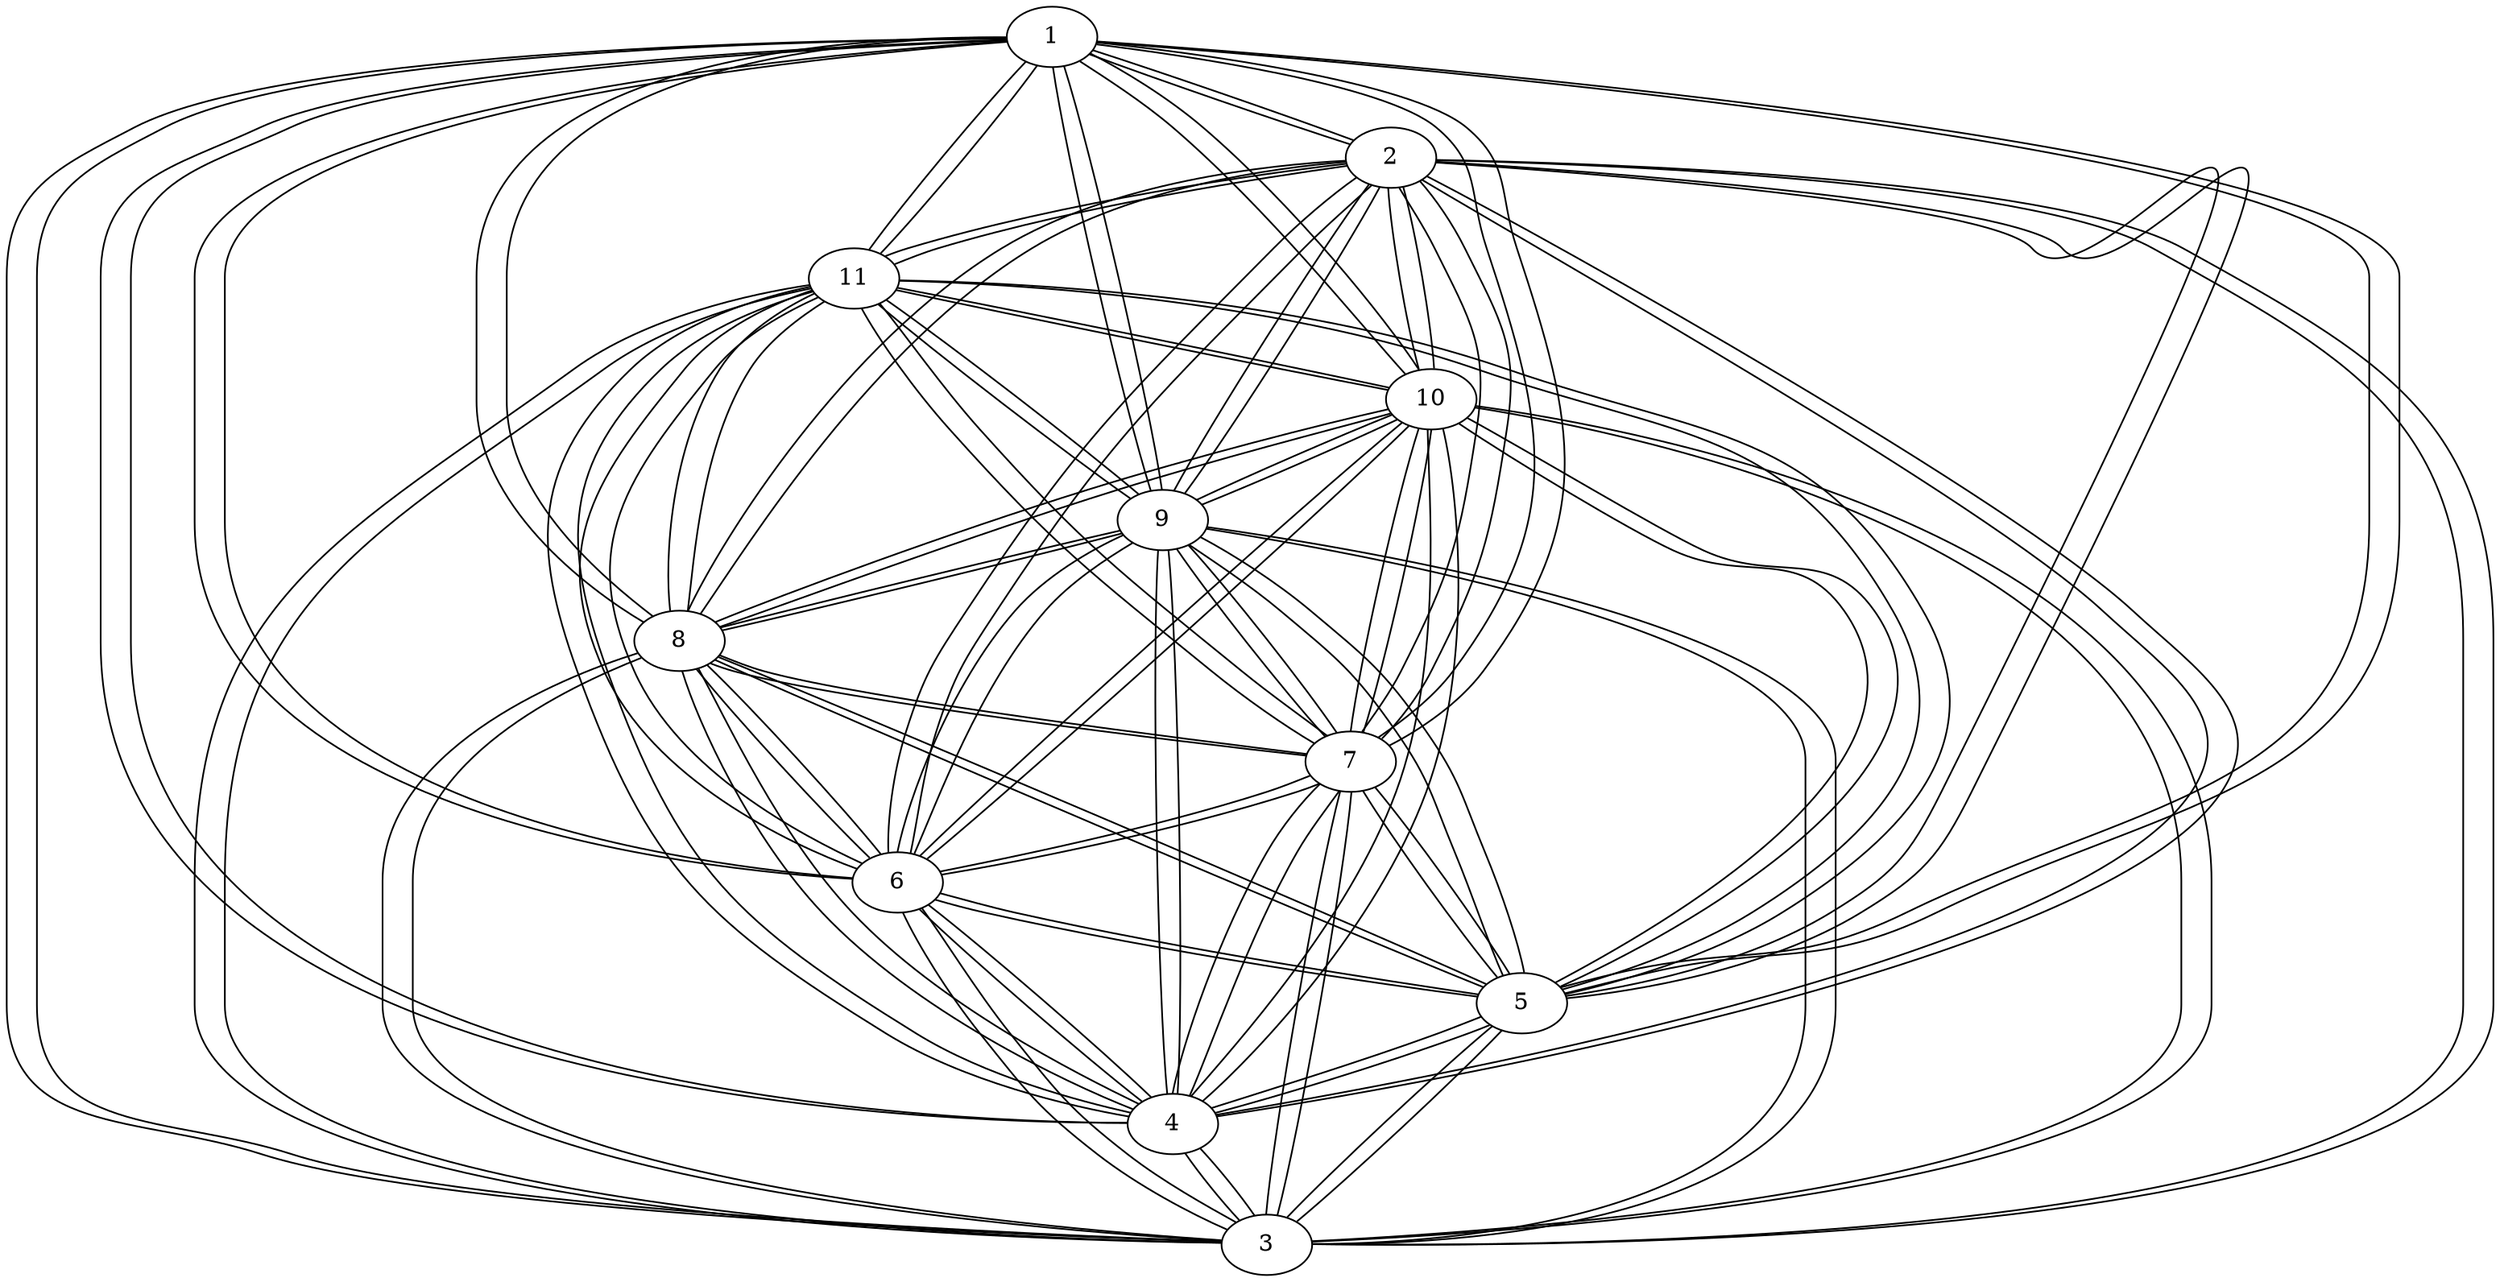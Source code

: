 graph graphname {
    1;
    2;
    3;
    4;
    5;
    6;
    7;
    8;
    9;
    10;
    11;
    1 -- 2;
    1 -- 3;
    1 -- 4;
    1 -- 5;
    1 -- 6;
    1 -- 7;
    1 -- 8;
    1 -- 9;
    1 -- 10;
    1 -- 11;
    2 -- 1;
    2 -- 3;
    2 -- 4;
    2 -- 5;
    2 -- 6;
    2 -- 7;
    2 -- 8;
    2 -- 9;
    2 -- 10;
    2 -- 11;
    3 -- 1;
    3 -- 2;
    3 -- 4;
    3 -- 5;
    3 -- 6;
    3 -- 7;
    3 -- 8;
    3 -- 9;
    3 -- 10;
    3 -- 11;
    4 -- 1;
    4 -- 2;
    4 -- 3;
    4 -- 5;
    4 -- 6;
    4 -- 7;
    4 -- 8;
    4 -- 9;
    4 -- 10;
    4 -- 11;
    5 -- 1;
    5 -- 2;
    5 -- 3;
    5 -- 4;
    5 -- 6;
    5 -- 7;
    5 -- 8;
    5 -- 9;
    5 -- 10;
    5 -- 11;
    6 -- 1;
    6 -- 2;
    6 -- 3;
    6 -- 4;
    6 -- 5;
    6 -- 7;
    6 -- 8;
    6 -- 9;
    6 -- 10;
    6 -- 11;
    7 -- 1;
    7 -- 2;
    7 -- 3;
    7 -- 4;
    7 -- 5;
    7 -- 6;
    7 -- 8;
    7 -- 9;
    7 -- 10;
    7 -- 11;
    8 -- 1;
    8 -- 2;
    8 -- 3;
    8 -- 4;
    8 -- 5;
    8 -- 6;
    8 -- 7;
    8 -- 9;
    8 -- 10;
    8 -- 11;
    9 -- 1;
    9 -- 2;
    9 -- 3;
    9 -- 4;
    9 -- 5;
    9 -- 6;
    9 -- 7;
    9 -- 8;
    9 -- 10;
    9 -- 11;
    10 -- 1;
    10 -- 2;
    10 -- 3;
    10 -- 4;
    10 -- 5;
    10 -- 6;
    10 -- 7;
    10 -- 8;
    10 -- 9;
    10 -- 11;
    11 -- 1;
    11 -- 2;
    11 -- 3;
    11 -- 4;
    11 -- 5;
    11 -- 6;
    11 -- 7;
    11 -- 8;
    11 -- 9;
    11 -- 10;
}
